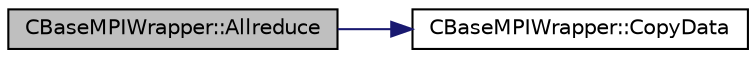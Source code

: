 digraph "CBaseMPIWrapper::Allreduce"
{
  edge [fontname="Helvetica",fontsize="10",labelfontname="Helvetica",labelfontsize="10"];
  node [fontname="Helvetica",fontsize="10",shape=record];
  rankdir="LR";
  Node693 [label="CBaseMPIWrapper::Allreduce",height=0.2,width=0.4,color="black", fillcolor="grey75", style="filled", fontcolor="black"];
  Node693 -> Node694 [color="midnightblue",fontsize="10",style="solid",fontname="Helvetica"];
  Node694 [label="CBaseMPIWrapper::CopyData",height=0.2,width=0.4,color="black", fillcolor="white", style="filled",URL="$class_c_base_m_p_i_wrapper.html#a4725cc1dd65b161b483e812a538a5e36"];
}

